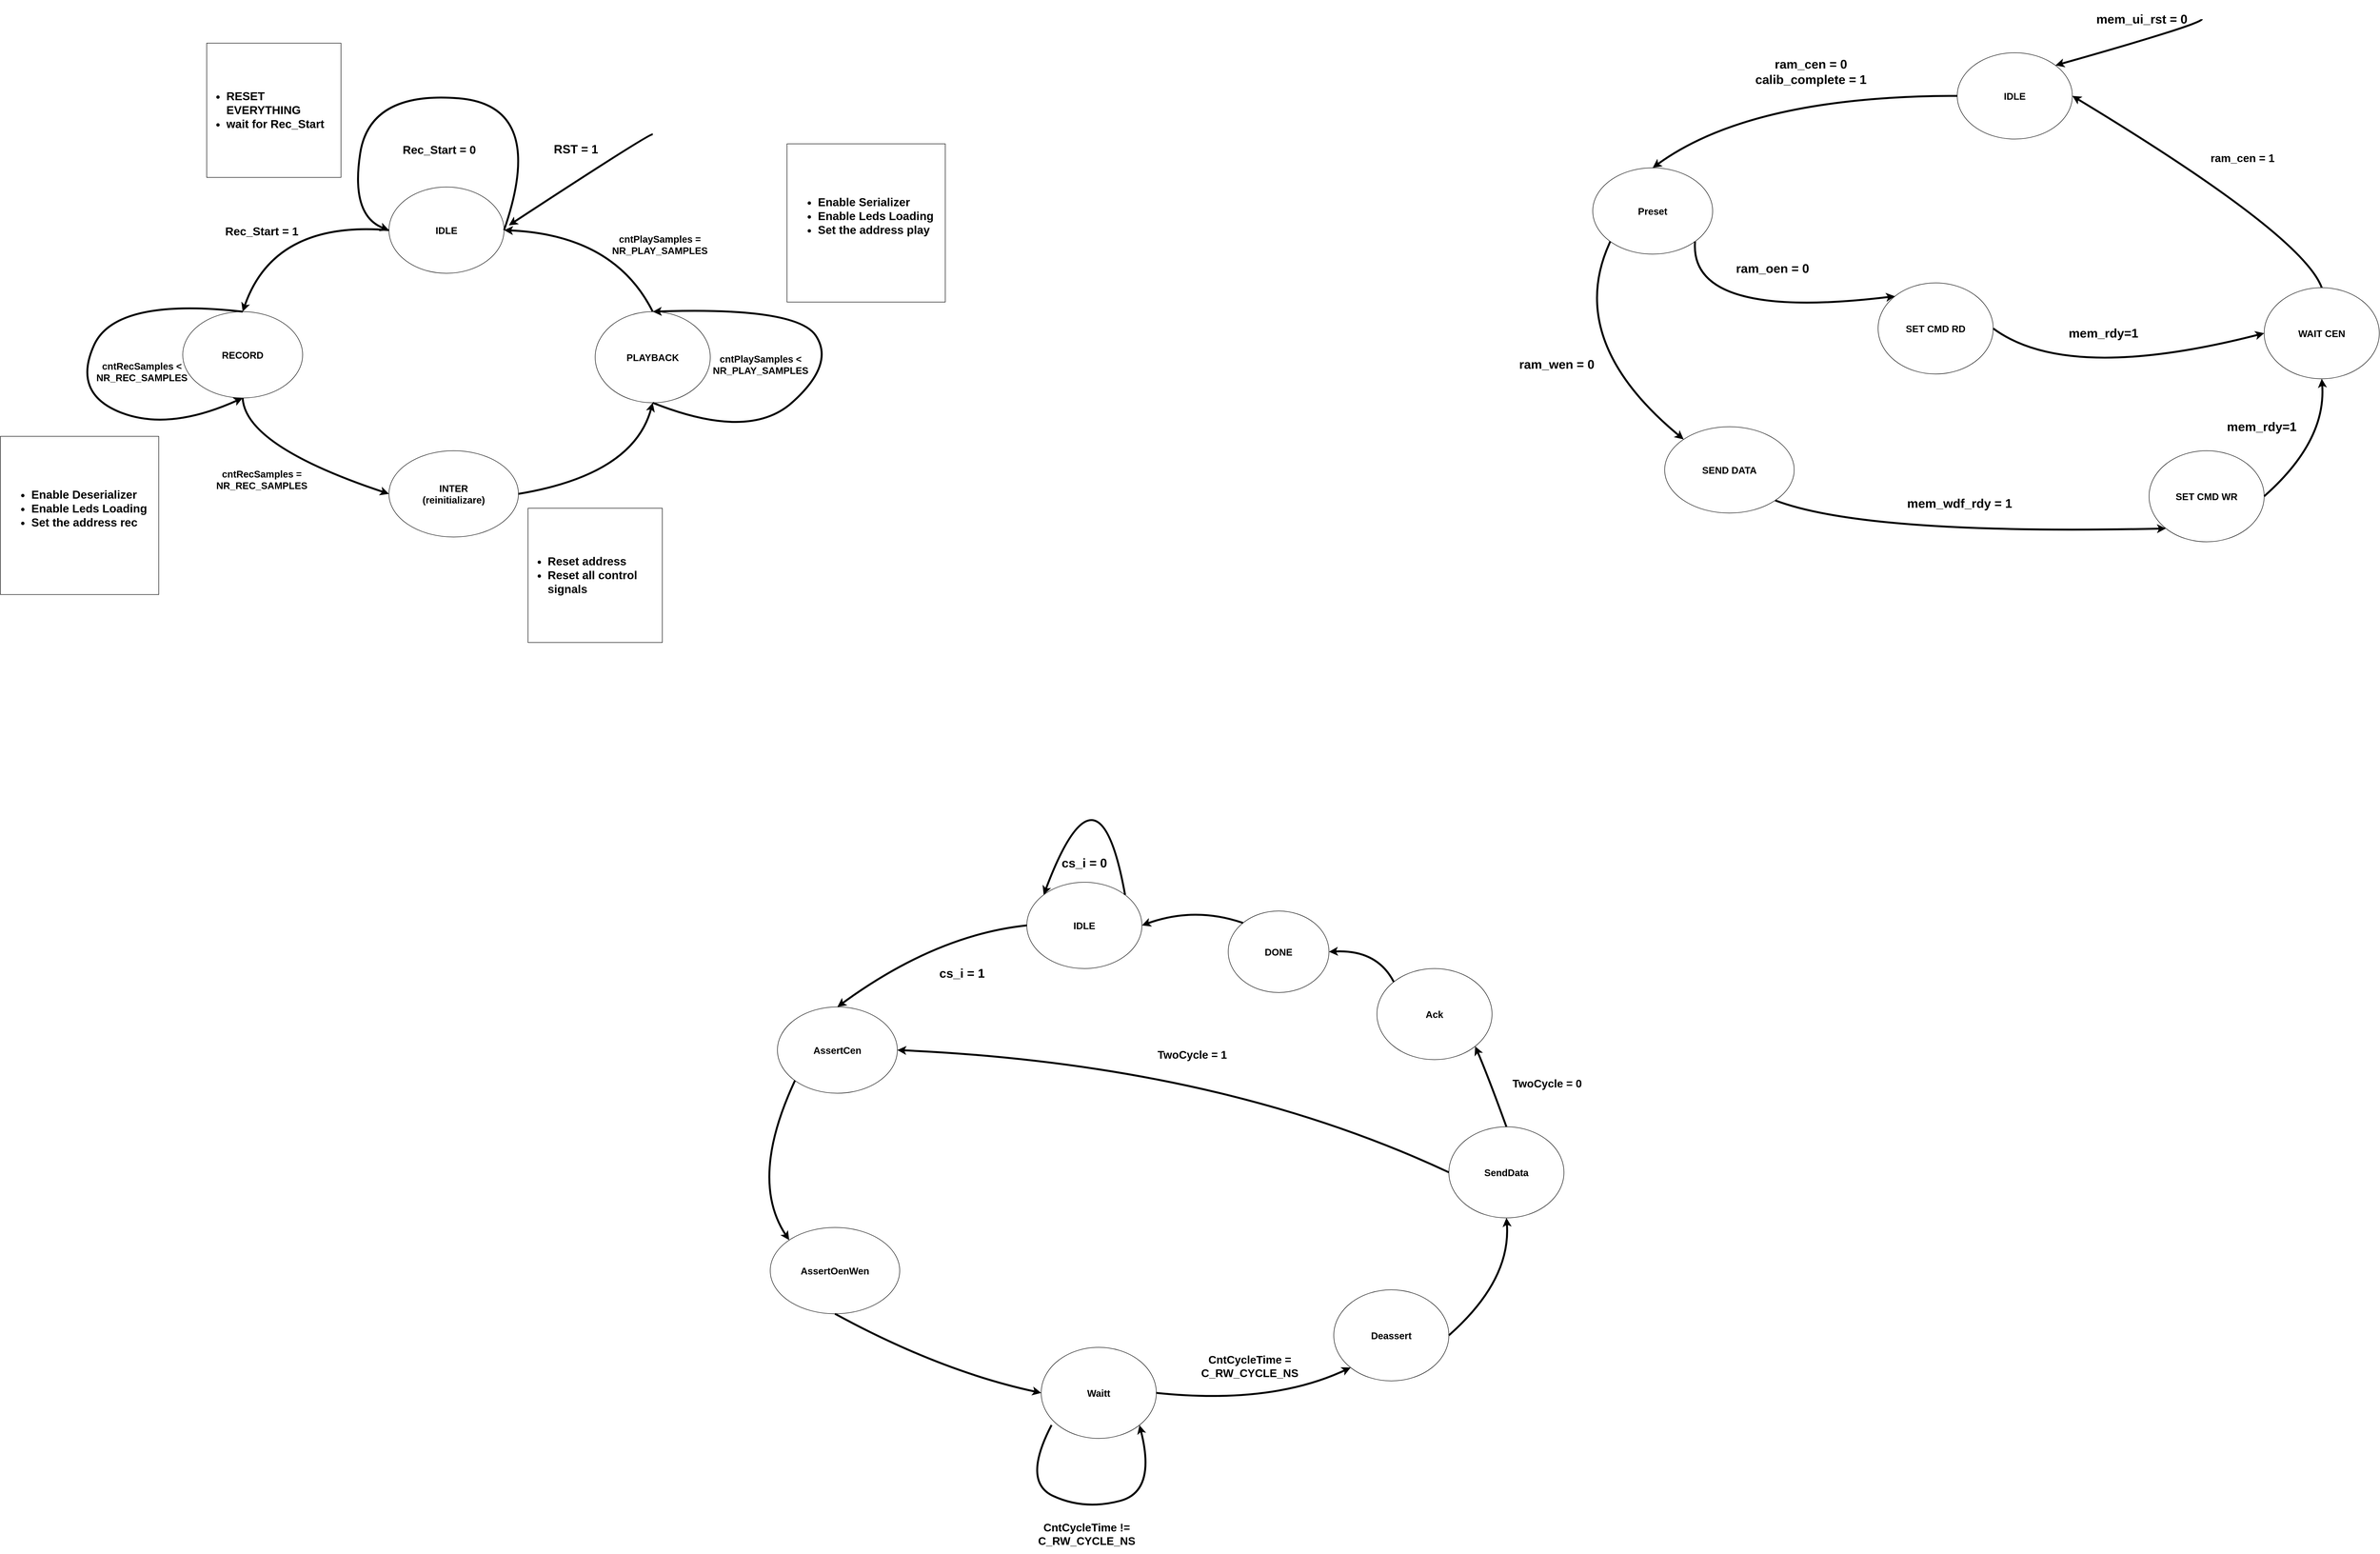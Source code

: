 <mxfile version="22.1.2" type="device">
  <diagram name="Page-1" id="QESwdmf1bgdbXTSIDAnY">
    <mxGraphModel dx="3240" dy="2573" grid="1" gridSize="10" guides="1" tooltips="1" connect="1" arrows="1" fold="1" page="1" pageScale="1" pageWidth="850" pageHeight="1100" math="0" shadow="0">
      <root>
        <mxCell id="0" />
        <mxCell id="1" parent="0" />
        <mxCell id="iuZi7yTrfUwkzmVdjOtF-5" value="&lt;font style=&quot;font-size: 20px;&quot;&gt;IDLE&lt;/font&gt;" style="ellipse;whiteSpace=wrap;html=1;fontStyle=1" parent="1" vertex="1">
          <mxGeometry x="260" y="50" width="240" height="180" as="geometry" />
        </mxCell>
        <mxCell id="iuZi7yTrfUwkzmVdjOtF-10" value="&lt;font style=&quot;font-size: 20px;&quot;&gt;RECORD&lt;/font&gt;" style="ellipse;whiteSpace=wrap;html=1;fontStyle=1" parent="1" vertex="1">
          <mxGeometry x="-170" y="310" width="250" height="180" as="geometry" />
        </mxCell>
        <mxCell id="iuZi7yTrfUwkzmVdjOtF-11" value="&lt;font style=&quot;font-size: 20px;&quot;&gt;INTER&lt;br&gt;(reinitializare)&lt;br&gt;&lt;/font&gt;" style="ellipse;whiteSpace=wrap;html=1;fontStyle=1" parent="1" vertex="1">
          <mxGeometry x="260" y="600" width="270" height="180" as="geometry" />
        </mxCell>
        <mxCell id="iuZi7yTrfUwkzmVdjOtF-12" value="&lt;font style=&quot;font-size: 20px;&quot;&gt;PLAYBACK&lt;/font&gt;" style="ellipse;whiteSpace=wrap;html=1;fontStyle=1" parent="1" vertex="1">
          <mxGeometry x="690" y="310" width="240" height="190" as="geometry" />
        </mxCell>
        <mxCell id="iuZi7yTrfUwkzmVdjOtF-13" value="" style="endArrow=classic;html=1;exitX=0;exitY=0.5;exitDx=0;exitDy=0;curved=1;strokeWidth=4;entryX=0.5;entryY=0;entryDx=0;entryDy=0;fontStyle=1" parent="1" source="iuZi7yTrfUwkzmVdjOtF-5" target="iuZi7yTrfUwkzmVdjOtF-10" edge="1">
          <mxGeometry width="50" height="50" relative="1" as="geometry">
            <mxPoint x="296.36" y="123.891" as="sourcePoint" />
            <mxPoint x="-50" y="240" as="targetPoint" />
            <Array as="points">
              <mxPoint x="20" y="120" />
            </Array>
          </mxGeometry>
        </mxCell>
        <mxCell id="iuZi7yTrfUwkzmVdjOtF-17" value="" style="endArrow=classic;html=1;exitX=0.5;exitY=1;exitDx=0;exitDy=0;entryX=0;entryY=0.5;entryDx=0;entryDy=0;curved=1;strokeWidth=4;fontStyle=1" parent="1" source="iuZi7yTrfUwkzmVdjOtF-10" target="iuZi7yTrfUwkzmVdjOtF-11" edge="1">
          <mxGeometry width="50" height="50" relative="1" as="geometry">
            <mxPoint x="352" y="454" as="sourcePoint" />
            <mxPoint x="40" y="616" as="targetPoint" />
            <Array as="points">
              <mxPoint x="-40" y="590" />
            </Array>
          </mxGeometry>
        </mxCell>
        <mxCell id="iuZi7yTrfUwkzmVdjOtF-18" value="" style="endArrow=classic;html=1;exitX=1;exitY=0.5;exitDx=0;exitDy=0;entryX=0.5;entryY=1;entryDx=0;entryDy=0;curved=1;strokeWidth=4;fontStyle=1" parent="1" source="iuZi7yTrfUwkzmVdjOtF-11" target="iuZi7yTrfUwkzmVdjOtF-12" edge="1">
          <mxGeometry width="50" height="50" relative="1" as="geometry">
            <mxPoint x="590" y="408" as="sourcePoint" />
            <mxPoint x="880" y="693" as="targetPoint" />
            <Array as="points">
              <mxPoint x="770" y="650" />
            </Array>
          </mxGeometry>
        </mxCell>
        <mxCell id="iuZi7yTrfUwkzmVdjOtF-19" value="" style="endArrow=classic;html=1;exitX=0.5;exitY=0;exitDx=0;exitDy=0;entryX=1;entryY=0.5;entryDx=0;entryDy=0;curved=1;strokeWidth=4;fontStyle=1" parent="1" source="iuZi7yTrfUwkzmVdjOtF-12" target="iuZi7yTrfUwkzmVdjOtF-5" edge="1">
          <mxGeometry width="50" height="50" relative="1" as="geometry">
            <mxPoint x="360" y="370" as="sourcePoint" />
            <mxPoint x="730" y="135" as="targetPoint" />
            <Array as="points">
              <mxPoint x="730" y="150" />
            </Array>
          </mxGeometry>
        </mxCell>
        <mxCell id="iuZi7yTrfUwkzmVdjOtF-21" value="&lt;font style=&quot;font-size: 24px;&quot;&gt;Rec_Start = 1&lt;/font&gt;" style="text;html=1;strokeColor=none;fillColor=none;align=center;verticalAlign=middle;whiteSpace=wrap;rounded=0;fontStyle=1" parent="1" vertex="1">
          <mxGeometry x="-100" y="115" width="190" height="55" as="geometry" />
        </mxCell>
        <mxCell id="iuZi7yTrfUwkzmVdjOtF-22" value="&lt;font style=&quot;font-size: 20px;&quot;&gt;cntRecSamples = NR_REC_SAMPLES&lt;/font&gt;" style="text;html=1;strokeColor=none;fillColor=none;align=center;verticalAlign=middle;whiteSpace=wrap;rounded=0;fontStyle=1" parent="1" vertex="1">
          <mxGeometry x="-120" y="620" width="230" height="80" as="geometry" />
        </mxCell>
        <mxCell id="iuZi7yTrfUwkzmVdjOtF-23" value="&lt;font style=&quot;font-size: 20px;&quot;&gt;cntPlaySamples = NR_PLAY_SAMPLES&lt;/font&gt;" style="text;html=1;strokeColor=none;fillColor=none;align=center;verticalAlign=middle;whiteSpace=wrap;rounded=0;fontStyle=1" parent="1" vertex="1">
          <mxGeometry x="710" y="130" width="230" height="80" as="geometry" />
        </mxCell>
        <mxCell id="iuZi7yTrfUwkzmVdjOtF-24" value="&lt;ul style=&quot;font-size: 24px;&quot;&gt;&lt;li style=&quot;text-align: left;&quot;&gt;&lt;font style=&quot;font-size: 24px;&quot;&gt;&lt;font style=&quot;font-size: 24px;&quot;&gt;&lt;b style=&quot;&quot;&gt;Enable Deserializer&lt;/b&gt;&lt;/font&gt;&lt;b style=&quot;background-color: initial;&quot;&gt;&amp;nbsp;&lt;/b&gt;&lt;/font&gt;&lt;/li&gt;&lt;li style=&quot;text-align: left;&quot;&gt;&lt;b&gt;Enable Leds Loading&lt;/b&gt;&lt;/li&gt;&lt;li style=&quot;text-align: left;&quot;&gt;&lt;b&gt;Set the address rec&lt;/b&gt;&lt;/li&gt;&lt;/ul&gt;&lt;font style=&quot;&quot;&gt;&lt;div style=&quot;text-align: left; font-size: 24px;&quot;&gt;&lt;b&gt;&lt;br&gt;&lt;/b&gt;&lt;/div&gt;&lt;/font&gt;" style="whiteSpace=wrap;html=1;aspect=fixed;" parent="1" vertex="1">
          <mxGeometry x="-550" y="570" width="330" height="330" as="geometry" />
        </mxCell>
        <mxCell id="iuZi7yTrfUwkzmVdjOtF-25" value="&lt;ul style=&quot;font-size: 24px;&quot;&gt;&lt;li style=&quot;text-align: left;&quot;&gt;&lt;b&gt;Reset address&lt;/b&gt;&lt;/li&gt;&lt;li style=&quot;text-align: left;&quot;&gt;&lt;b&gt;Reset all control signals&lt;/b&gt;&lt;/li&gt;&lt;/ul&gt;" style="whiteSpace=wrap;html=1;aspect=fixed;" parent="1" vertex="1">
          <mxGeometry x="550" y="720" width="280" height="280" as="geometry" />
        </mxCell>
        <mxCell id="iuZi7yTrfUwkzmVdjOtF-26" value="&lt;ul style=&quot;font-size: 24px;&quot;&gt;&lt;li style=&quot;text-align: left;&quot;&gt;&lt;font style=&quot;font-size: 24px;&quot;&gt;&lt;font style=&quot;font-size: 24px;&quot;&gt;&lt;b style=&quot;&quot;&gt;Enable Serializer&lt;/b&gt;&lt;/font&gt;&lt;b style=&quot;background-color: initial;&quot;&gt;&amp;nbsp;&lt;/b&gt;&lt;/font&gt;&lt;/li&gt;&lt;li style=&quot;text-align: left;&quot;&gt;&lt;b&gt;Enable Leds Loading&lt;/b&gt;&lt;/li&gt;&lt;li style=&quot;text-align: left;&quot;&gt;&lt;b&gt;Set the address play&lt;/b&gt;&lt;/li&gt;&lt;/ul&gt;&lt;font style=&quot;&quot;&gt;&lt;div style=&quot;text-align: left; font-size: 24px;&quot;&gt;&lt;b&gt;&lt;br&gt;&lt;/b&gt;&lt;/div&gt;&lt;/font&gt;" style="whiteSpace=wrap;html=1;aspect=fixed;" parent="1" vertex="1">
          <mxGeometry x="1090" y="-40" width="330" height="330" as="geometry" />
        </mxCell>
        <mxCell id="iuZi7yTrfUwkzmVdjOtF-27" value="" style="endArrow=classic;html=1;curved=1;strokeWidth=4;fontStyle=1" parent="1" edge="1">
          <mxGeometry width="50" height="50" relative="1" as="geometry">
            <mxPoint x="810" y="-60" as="sourcePoint" />
            <mxPoint x="510" y="130" as="targetPoint" />
            <Array as="points">
              <mxPoint x="800" y="-60" />
            </Array>
          </mxGeometry>
        </mxCell>
        <mxCell id="iuZi7yTrfUwkzmVdjOtF-28" value="&lt;font style=&quot;font-size: 25px;&quot;&gt;RST = 1&lt;/font&gt;" style="text;html=1;strokeColor=none;fillColor=none;align=center;verticalAlign=middle;whiteSpace=wrap;rounded=0;fontStyle=1" parent="1" vertex="1">
          <mxGeometry x="570" y="-62.5" width="160" height="65" as="geometry" />
        </mxCell>
        <mxCell id="iuZi7yTrfUwkzmVdjOtF-33" value="&lt;font style=&quot;font-size: 24px;&quot;&gt;Rec_Start = 0&lt;/font&gt;" style="text;html=1;strokeColor=none;fillColor=none;align=center;verticalAlign=middle;whiteSpace=wrap;rounded=0;fontStyle=1" parent="1" vertex="1">
          <mxGeometry x="280" y="-57.5" width="170" height="60" as="geometry" />
        </mxCell>
        <mxCell id="iuZi7yTrfUwkzmVdjOtF-34" value="" style="endArrow=classic;html=1;exitX=0.5;exitY=0;exitDx=0;exitDy=0;entryX=0.5;entryY=1;entryDx=0;entryDy=0;curved=1;strokeWidth=4;fontStyle=1;" parent="1" source="iuZi7yTrfUwkzmVdjOtF-10" target="iuZi7yTrfUwkzmVdjOtF-10" edge="1">
          <mxGeometry width="50" height="50" relative="1" as="geometry">
            <mxPoint x="-418" y="422" as="sourcePoint" />
            <mxPoint x="-235" y="422" as="targetPoint" />
            <Array as="points">
              <mxPoint x="-310" y="280" />
              <mxPoint x="-400" y="480" />
              <mxPoint x="-200" y="560" />
            </Array>
          </mxGeometry>
        </mxCell>
        <mxCell id="iuZi7yTrfUwkzmVdjOtF-35" value="&lt;font style=&quot;font-size: 20px;&quot;&gt;cntRecSamples &amp;lt; NR_REC_SAMPLES&lt;/font&gt;" style="text;html=1;strokeColor=none;fillColor=none;align=center;verticalAlign=middle;whiteSpace=wrap;rounded=0;fontStyle=1" parent="1" vertex="1">
          <mxGeometry x="-330" y="410" width="150" height="50" as="geometry" />
        </mxCell>
        <mxCell id="iuZi7yTrfUwkzmVdjOtF-36" value="" style="endArrow=classic;html=1;exitX=0.5;exitY=1;exitDx=0;exitDy=0;entryX=0.5;entryY=0;entryDx=0;entryDy=0;curved=1;strokeWidth=4;fontStyle=1;" parent="1" source="iuZi7yTrfUwkzmVdjOtF-12" target="iuZi7yTrfUwkzmVdjOtF-12" edge="1">
          <mxGeometry width="50" height="50" relative="1" as="geometry">
            <mxPoint x="1385" y="480" as="sourcePoint" />
            <mxPoint x="1385" y="660" as="targetPoint" />
            <Array as="points">
              <mxPoint x="1010" y="580" />
              <mxPoint x="1190" y="420" />
              <mxPoint x="1110" y="300" />
            </Array>
          </mxGeometry>
        </mxCell>
        <mxCell id="iuZi7yTrfUwkzmVdjOtF-38" value="&lt;font style=&quot;font-size: 20px;&quot;&gt;cntPlaySamples &amp;lt; NR_PLAY_SAMPLES&lt;/font&gt;" style="text;html=1;strokeColor=none;fillColor=none;align=center;verticalAlign=middle;whiteSpace=wrap;rounded=0;fontStyle=1" parent="1" vertex="1">
          <mxGeometry x="920" y="380" width="230" height="80" as="geometry" />
        </mxCell>
        <mxCell id="iuZi7yTrfUwkzmVdjOtF-39" value="" style="endArrow=classic;html=1;exitX=1;exitY=0.5;exitDx=0;exitDy=0;entryX=0;entryY=0.5;entryDx=0;entryDy=0;curved=1;strokeWidth=4;fontStyle=1;" parent="1" source="iuZi7yTrfUwkzmVdjOtF-5" target="iuZi7yTrfUwkzmVdjOtF-5" edge="1">
          <mxGeometry width="50" height="50" relative="1" as="geometry">
            <mxPoint x="355" y="-40" as="sourcePoint" />
            <mxPoint x="355" y="140" as="targetPoint" />
            <Array as="points">
              <mxPoint x="590" y="-120" />
              <mxPoint x="220" y="-150" />
              <mxPoint x="180" y="110" />
            </Array>
          </mxGeometry>
        </mxCell>
        <mxCell id="iuZi7yTrfUwkzmVdjOtF-40" value="&lt;ul style=&quot;font-size: 24px;&quot;&gt;&lt;li style=&quot;text-align: left;&quot;&gt;&lt;b&gt;RESET EVERYTHING&lt;/b&gt;&lt;/li&gt;&lt;li style=&quot;text-align: left;&quot;&gt;&lt;b&gt;wait for Rec_Start&lt;/b&gt;&lt;/li&gt;&lt;/ul&gt;" style="whiteSpace=wrap;html=1;aspect=fixed;" parent="1" vertex="1">
          <mxGeometry x="-120" y="-250" width="280" height="280" as="geometry" />
        </mxCell>
        <mxCell id="RhUAgrtXPY8pOuM0kqPS-1" value="&lt;font style=&quot;font-size: 20px;&quot;&gt;IDLE&lt;/font&gt;" style="ellipse;whiteSpace=wrap;html=1;fontStyle=1" vertex="1" parent="1">
          <mxGeometry x="3530" y="-230" width="240" height="180" as="geometry" />
        </mxCell>
        <mxCell id="RhUAgrtXPY8pOuM0kqPS-2" value="&lt;font style=&quot;font-size: 20px;&quot;&gt;Preset&lt;/font&gt;" style="ellipse;whiteSpace=wrap;html=1;fontStyle=1" vertex="1" parent="1">
          <mxGeometry x="2770" y="10" width="250" height="180" as="geometry" />
        </mxCell>
        <mxCell id="RhUAgrtXPY8pOuM0kqPS-3" value="&lt;font style=&quot;font-size: 20px;&quot;&gt;SEND DATA&lt;br&gt;&lt;/font&gt;" style="ellipse;whiteSpace=wrap;html=1;fontStyle=1" vertex="1" parent="1">
          <mxGeometry x="2920" y="550" width="270" height="180" as="geometry" />
        </mxCell>
        <mxCell id="RhUAgrtXPY8pOuM0kqPS-4" value="&lt;font style=&quot;font-size: 20px;&quot;&gt;SET CMD RD&lt;/font&gt;" style="ellipse;whiteSpace=wrap;html=1;fontStyle=1" vertex="1" parent="1">
          <mxGeometry x="3365" y="250" width="240" height="190" as="geometry" />
        </mxCell>
        <mxCell id="RhUAgrtXPY8pOuM0kqPS-5" value="" style="endArrow=classic;html=1;exitX=0;exitY=0.5;exitDx=0;exitDy=0;curved=1;strokeWidth=4;entryX=0.5;entryY=0;entryDx=0;entryDy=0;fontStyle=1" edge="1" parent="1" source="RhUAgrtXPY8pOuM0kqPS-1" target="RhUAgrtXPY8pOuM0kqPS-2">
          <mxGeometry width="50" height="50" relative="1" as="geometry">
            <mxPoint x="3476.36" y="-126.109" as="sourcePoint" />
            <mxPoint x="3130" y="-10" as="targetPoint" />
            <Array as="points">
              <mxPoint x="3100" y="-140" />
            </Array>
          </mxGeometry>
        </mxCell>
        <mxCell id="RhUAgrtXPY8pOuM0kqPS-6" value="" style="endArrow=classic;html=1;exitX=0;exitY=1;exitDx=0;exitDy=0;entryX=0;entryY=0;entryDx=0;entryDy=0;curved=1;strokeWidth=4;fontStyle=1" edge="1" parent="1" source="RhUAgrtXPY8pOuM0kqPS-2" target="RhUAgrtXPY8pOuM0kqPS-3">
          <mxGeometry width="50" height="50" relative="1" as="geometry">
            <mxPoint x="2965" y="460" as="sourcePoint" />
            <mxPoint x="3050" y="586" as="targetPoint" />
            <Array as="points">
              <mxPoint x="2710" y="370" />
            </Array>
          </mxGeometry>
        </mxCell>
        <mxCell id="RhUAgrtXPY8pOuM0kqPS-7" value="&lt;font style=&quot;font-size: 26px;&quot;&gt;ram_cen = 0&lt;br&gt;calib_complete = 1&lt;br&gt;&lt;/font&gt;" style="text;html=1;strokeColor=none;fillColor=none;align=center;verticalAlign=middle;whiteSpace=wrap;rounded=0;fontStyle=1" vertex="1" parent="1">
          <mxGeometry x="3090" y="-230" width="270" height="80" as="geometry" />
        </mxCell>
        <mxCell id="RhUAgrtXPY8pOuM0kqPS-8" value="&lt;span style=&quot;font-size: 20px;&quot;&gt;WAIT CEN&lt;/span&gt;" style="ellipse;whiteSpace=wrap;html=1;fontStyle=1" vertex="1" parent="1">
          <mxGeometry x="4170" y="260" width="240" height="190" as="geometry" />
        </mxCell>
        <mxCell id="RhUAgrtXPY8pOuM0kqPS-9" value="&lt;font style=&quot;font-size: 20px;&quot;&gt;SET CMD WR&lt;/font&gt;" style="ellipse;whiteSpace=wrap;html=1;fontStyle=1" vertex="1" parent="1">
          <mxGeometry x="3930" y="600" width="240" height="190" as="geometry" />
        </mxCell>
        <mxCell id="RhUAgrtXPY8pOuM0kqPS-10" value="" style="endArrow=classic;html=1;exitX=1;exitY=0.5;exitDx=0;exitDy=0;curved=1;strokeWidth=4;entryX=0;entryY=0.5;entryDx=0;entryDy=0;fontStyle=1" edge="1" parent="1" source="RhUAgrtXPY8pOuM0kqPS-4" target="RhUAgrtXPY8pOuM0kqPS-8">
          <mxGeometry width="50" height="50" relative="1" as="geometry">
            <mxPoint x="3985" y="550" as="sourcePoint" />
            <mxPoint x="3530" y="680" as="targetPoint" />
            <Array as="points">
              <mxPoint x="3760" y="460" />
            </Array>
          </mxGeometry>
        </mxCell>
        <mxCell id="RhUAgrtXPY8pOuM0kqPS-11" value="" style="endArrow=classic;html=1;exitX=1;exitY=0.5;exitDx=0;exitDy=0;curved=1;strokeWidth=4;entryX=0.5;entryY=1;entryDx=0;entryDy=0;fontStyle=1" edge="1" parent="1" source="RhUAgrtXPY8pOuM0kqPS-9" target="RhUAgrtXPY8pOuM0kqPS-8">
          <mxGeometry width="50" height="50" relative="1" as="geometry">
            <mxPoint x="4040" y="570" as="sourcePoint" />
            <mxPoint x="4510" y="500" as="targetPoint" />
            <Array as="points">
              <mxPoint x="4300" y="580" />
            </Array>
          </mxGeometry>
        </mxCell>
        <mxCell id="RhUAgrtXPY8pOuM0kqPS-12" value="" style="endArrow=classic;html=1;exitX=0.5;exitY=0;exitDx=0;exitDy=0;curved=1;strokeWidth=4;entryX=1;entryY=0.5;entryDx=0;entryDy=0;fontStyle=1" edge="1" parent="1" source="RhUAgrtXPY8pOuM0kqPS-8" target="RhUAgrtXPY8pOuM0kqPS-1">
          <mxGeometry width="50" height="50" relative="1" as="geometry">
            <mxPoint x="4090" y="310" as="sourcePoint" />
            <mxPoint x="4265.172" y="1.921" as="targetPoint" />
            <Array as="points">
              <mxPoint x="4250" y="150" />
            </Array>
          </mxGeometry>
        </mxCell>
        <mxCell id="RhUAgrtXPY8pOuM0kqPS-13" value="&lt;font style=&quot;font-size: 26px;&quot;&gt;mem_ui_rst = 0&lt;/font&gt;" style="text;html=1;strokeColor=none;fillColor=none;align=center;verticalAlign=middle;whiteSpace=wrap;rounded=0;fontStyle=1" vertex="1" parent="1">
          <mxGeometry x="3800" y="-340" width="230" height="80" as="geometry" />
        </mxCell>
        <mxCell id="RhUAgrtXPY8pOuM0kqPS-14" value="&lt;font style=&quot;font-size: 23px;&quot;&gt;ram_cen = 1&lt;/font&gt;" style="text;html=1;strokeColor=none;fillColor=none;align=center;verticalAlign=middle;whiteSpace=wrap;rounded=0;fontStyle=1" vertex="1" parent="1">
          <mxGeometry x="4010" y="-50" width="230" height="80" as="geometry" />
        </mxCell>
        <mxCell id="RhUAgrtXPY8pOuM0kqPS-15" value="&lt;font style=&quot;font-size: 26px;&quot;&gt;ram_wen = 0&lt;br&gt;&lt;/font&gt;" style="text;html=1;strokeColor=none;fillColor=none;align=center;verticalAlign=middle;whiteSpace=wrap;rounded=0;fontStyle=1" vertex="1" parent="1">
          <mxGeometry x="2560" y="380" width="270" height="80" as="geometry" />
        </mxCell>
        <mxCell id="RhUAgrtXPY8pOuM0kqPS-16" value="" style="endArrow=classic;html=1;exitX=1;exitY=1;exitDx=0;exitDy=0;entryX=0;entryY=0;entryDx=0;entryDy=0;curved=1;strokeWidth=4;fontStyle=1" edge="1" parent="1" source="RhUAgrtXPY8pOuM0kqPS-2" target="RhUAgrtXPY8pOuM0kqPS-4">
          <mxGeometry width="50" height="50" relative="1" as="geometry">
            <mxPoint x="3061" y="230" as="sourcePoint" />
            <mxPoint x="2744" y="572" as="targetPoint" />
            <Array as="points">
              <mxPoint x="2970" y="330" />
            </Array>
          </mxGeometry>
        </mxCell>
        <mxCell id="RhUAgrtXPY8pOuM0kqPS-17" value="&lt;font style=&quot;font-size: 26px;&quot;&gt;ram_oen = 0&lt;br&gt;&lt;/font&gt;" style="text;html=1;strokeColor=none;fillColor=none;align=center;verticalAlign=middle;whiteSpace=wrap;rounded=0;fontStyle=1" vertex="1" parent="1">
          <mxGeometry x="3010" y="180" width="270" height="80" as="geometry" />
        </mxCell>
        <mxCell id="RhUAgrtXPY8pOuM0kqPS-18" value="" style="endArrow=classic;html=1;exitX=1;exitY=1;exitDx=0;exitDy=0;entryX=0;entryY=1;entryDx=0;entryDy=0;curved=1;strokeWidth=4;fontStyle=1" edge="1" parent="1" source="RhUAgrtXPY8pOuM0kqPS-3" target="RhUAgrtXPY8pOuM0kqPS-9">
          <mxGeometry width="50" height="50" relative="1" as="geometry">
            <mxPoint x="3437" y="570" as="sourcePoint" />
            <mxPoint x="3590" y="982" as="targetPoint" />
            <Array as="points">
              <mxPoint x="3340" y="776" />
            </Array>
          </mxGeometry>
        </mxCell>
        <mxCell id="RhUAgrtXPY8pOuM0kqPS-19" value="&lt;font style=&quot;font-size: 26px;&quot;&gt;mem_wdf_rdy = 1&lt;br&gt;&lt;/font&gt;" style="text;html=1;strokeColor=none;fillColor=none;align=center;verticalAlign=middle;whiteSpace=wrap;rounded=0;fontStyle=1" vertex="1" parent="1">
          <mxGeometry x="3400" y="670" width="270" height="80" as="geometry" />
        </mxCell>
        <mxCell id="RhUAgrtXPY8pOuM0kqPS-20" value="&lt;font style=&quot;font-size: 26px;&quot;&gt;mem_rdy=1&lt;br&gt;&lt;/font&gt;" style="text;html=1;strokeColor=none;fillColor=none;align=center;verticalAlign=middle;whiteSpace=wrap;rounded=0;fontStyle=1" vertex="1" parent="1">
          <mxGeometry x="3700" y="315" width="270" height="80" as="geometry" />
        </mxCell>
        <mxCell id="RhUAgrtXPY8pOuM0kqPS-21" value="&lt;font style=&quot;font-size: 26px;&quot;&gt;mem_rdy=1&lt;br&gt;&lt;/font&gt;" style="text;html=1;strokeColor=none;fillColor=none;align=center;verticalAlign=middle;whiteSpace=wrap;rounded=0;fontStyle=1" vertex="1" parent="1">
          <mxGeometry x="4030" y="510" width="270" height="80" as="geometry" />
        </mxCell>
        <mxCell id="RhUAgrtXPY8pOuM0kqPS-22" value="" style="endArrow=classic;html=1;curved=1;strokeWidth=4;entryX=1;entryY=0;entryDx=0;entryDy=0;fontStyle=1" edge="1" parent="1" target="RhUAgrtXPY8pOuM0kqPS-1">
          <mxGeometry width="50" height="50" relative="1" as="geometry">
            <mxPoint x="4040" y="-300" as="sourcePoint" />
            <mxPoint x="3800" y="-240" as="targetPoint" />
            <Array as="points">
              <mxPoint x="4040" y="-290" />
            </Array>
          </mxGeometry>
        </mxCell>
        <mxCell id="RhUAgrtXPY8pOuM0kqPS-23" value="&lt;font style=&quot;font-size: 20px;&quot;&gt;IDLE&lt;/font&gt;" style="ellipse;whiteSpace=wrap;html=1;fontStyle=1" vertex="1" parent="1">
          <mxGeometry x="1590" y="1500" width="240" height="180" as="geometry" />
        </mxCell>
        <mxCell id="RhUAgrtXPY8pOuM0kqPS-24" value="&lt;font style=&quot;font-size: 20px;&quot;&gt;AssertCen&lt;/font&gt;" style="ellipse;whiteSpace=wrap;html=1;fontStyle=1" vertex="1" parent="1">
          <mxGeometry x="1070" y="1760" width="250" height="180" as="geometry" />
        </mxCell>
        <mxCell id="RhUAgrtXPY8pOuM0kqPS-25" value="&lt;font style=&quot;font-size: 20px;&quot;&gt;AssertOenWen&lt;br&gt;&lt;/font&gt;" style="ellipse;whiteSpace=wrap;html=1;fontStyle=1" vertex="1" parent="1">
          <mxGeometry x="1055" y="2220" width="270" height="180" as="geometry" />
        </mxCell>
        <mxCell id="RhUAgrtXPY8pOuM0kqPS-26" value="&lt;font style=&quot;font-size: 20px;&quot;&gt;Waitt&lt;/font&gt;" style="ellipse;whiteSpace=wrap;html=1;fontStyle=1" vertex="1" parent="1">
          <mxGeometry x="1620" y="2470" width="240" height="190" as="geometry" />
        </mxCell>
        <mxCell id="RhUAgrtXPY8pOuM0kqPS-27" value="" style="endArrow=classic;html=1;exitX=0;exitY=0.5;exitDx=0;exitDy=0;curved=1;strokeWidth=4;entryX=0.5;entryY=0;entryDx=0;entryDy=0;fontStyle=1" edge="1" parent="1" source="RhUAgrtXPY8pOuM0kqPS-23" target="RhUAgrtXPY8pOuM0kqPS-24">
          <mxGeometry width="50" height="50" relative="1" as="geometry">
            <mxPoint x="1776.36" y="1623.891" as="sourcePoint" />
            <mxPoint x="1430" y="1740" as="targetPoint" />
            <Array as="points">
              <mxPoint x="1400" y="1610" />
            </Array>
          </mxGeometry>
        </mxCell>
        <mxCell id="RhUAgrtXPY8pOuM0kqPS-28" value="" style="endArrow=classic;html=1;exitX=0;exitY=1;exitDx=0;exitDy=0;entryX=0;entryY=0;entryDx=0;entryDy=0;curved=1;strokeWidth=4;fontStyle=1" edge="1" parent="1" source="RhUAgrtXPY8pOuM0kqPS-24" target="RhUAgrtXPY8pOuM0kqPS-25">
          <mxGeometry width="50" height="50" relative="1" as="geometry">
            <mxPoint x="1265" y="2210" as="sourcePoint" />
            <mxPoint x="1350" y="2336" as="targetPoint" />
            <Array as="points">
              <mxPoint x="1010" y="2120" />
            </Array>
          </mxGeometry>
        </mxCell>
        <mxCell id="RhUAgrtXPY8pOuM0kqPS-29" value="" style="endArrow=classic;html=1;exitX=0.5;exitY=1;exitDx=0;exitDy=0;entryX=0;entryY=0.5;entryDx=0;entryDy=0;curved=1;strokeWidth=4;fontStyle=1" edge="1" parent="1" source="RhUAgrtXPY8pOuM0kqPS-25" target="RhUAgrtXPY8pOuM0kqPS-26">
          <mxGeometry width="50" height="50" relative="1" as="geometry">
            <mxPoint x="1900" y="2128" as="sourcePoint" />
            <mxPoint x="2190" y="2413" as="targetPoint" />
            <Array as="points">
              <mxPoint x="1410" y="2520" />
            </Array>
          </mxGeometry>
        </mxCell>
        <mxCell id="RhUAgrtXPY8pOuM0kqPS-30" value="&lt;font style=&quot;font-size: 26px;&quot;&gt;cs_i = 1&lt;/font&gt;" style="text;html=1;strokeColor=none;fillColor=none;align=center;verticalAlign=middle;whiteSpace=wrap;rounded=0;fontStyle=1" vertex="1" parent="1">
          <mxGeometry x="1340" y="1650" width="230" height="80" as="geometry" />
        </mxCell>
        <mxCell id="RhUAgrtXPY8pOuM0kqPS-31" value="&lt;span style=&quot;font-size: 20px;&quot;&gt;SendData&lt;/span&gt;" style="ellipse;whiteSpace=wrap;html=1;fontStyle=1" vertex="1" parent="1">
          <mxGeometry x="2470" y="2010" width="240" height="190" as="geometry" />
        </mxCell>
        <mxCell id="RhUAgrtXPY8pOuM0kqPS-32" value="&lt;font style=&quot;font-size: 20px;&quot;&gt;Deassert&lt;/font&gt;" style="ellipse;whiteSpace=wrap;html=1;fontStyle=1" vertex="1" parent="1">
          <mxGeometry x="2230" y="2350" width="240" height="190" as="geometry" />
        </mxCell>
        <mxCell id="RhUAgrtXPY8pOuM0kqPS-33" value="&lt;font style=&quot;font-size: 20px;&quot;&gt;Ack&lt;/font&gt;" style="ellipse;whiteSpace=wrap;html=1;fontStyle=1" vertex="1" parent="1">
          <mxGeometry x="2320" y="1680" width="240" height="190" as="geometry" />
        </mxCell>
        <mxCell id="RhUAgrtXPY8pOuM0kqPS-34" value="" style="endArrow=classic;html=1;exitX=1;exitY=0.5;exitDx=0;exitDy=0;curved=1;strokeWidth=4;entryX=0;entryY=1;entryDx=0;entryDy=0;fontStyle=1" edge="1" parent="1" source="RhUAgrtXPY8pOuM0kqPS-26" target="RhUAgrtXPY8pOuM0kqPS-32">
          <mxGeometry width="50" height="50" relative="1" as="geometry">
            <mxPoint x="2285" y="2300" as="sourcePoint" />
            <mxPoint x="1830" y="2430" as="targetPoint" />
            <Array as="points">
              <mxPoint x="2100" y="2590" />
            </Array>
          </mxGeometry>
        </mxCell>
        <mxCell id="RhUAgrtXPY8pOuM0kqPS-35" value="" style="endArrow=classic;html=1;exitX=1;exitY=0.5;exitDx=0;exitDy=0;curved=1;strokeWidth=4;entryX=0.5;entryY=1;entryDx=0;entryDy=0;fontStyle=1" edge="1" parent="1" source="RhUAgrtXPY8pOuM0kqPS-32" target="RhUAgrtXPY8pOuM0kqPS-31">
          <mxGeometry width="50" height="50" relative="1" as="geometry">
            <mxPoint x="2340" y="2320" as="sourcePoint" />
            <mxPoint x="2810" y="2250" as="targetPoint" />
            <Array as="points">
              <mxPoint x="2600" y="2330" />
            </Array>
          </mxGeometry>
        </mxCell>
        <mxCell id="RhUAgrtXPY8pOuM0kqPS-36" value="" style="endArrow=classic;html=1;exitX=0.5;exitY=0;exitDx=0;exitDy=0;curved=1;strokeWidth=4;entryX=1;entryY=1;entryDx=0;entryDy=0;fontStyle=1" edge="1" parent="1" source="RhUAgrtXPY8pOuM0kqPS-31" target="RhUAgrtXPY8pOuM0kqPS-33">
          <mxGeometry width="50" height="50" relative="1" as="geometry">
            <mxPoint x="2390" y="2060" as="sourcePoint" />
            <mxPoint x="2410" y="1830" as="targetPoint" />
            <Array as="points">
              <mxPoint x="2550" y="1900" />
            </Array>
          </mxGeometry>
        </mxCell>
        <mxCell id="RhUAgrtXPY8pOuM0kqPS-37" value="&lt;font style=&quot;font-size: 23px;&quot;&gt;CntCycleTime = C_RW_CYCLE_NS&lt;/font&gt;" style="text;html=1;strokeColor=none;fillColor=none;align=center;verticalAlign=middle;whiteSpace=wrap;rounded=0;fontStyle=1" vertex="1" parent="1">
          <mxGeometry x="1940" y="2470" width="230" height="80" as="geometry" />
        </mxCell>
        <mxCell id="RhUAgrtXPY8pOuM0kqPS-38" value="" style="endArrow=classic;html=1;exitX=0.09;exitY=0.853;exitDx=0;exitDy=0;entryX=1;entryY=1;entryDx=0;entryDy=0;curved=1;strokeWidth=4;fontStyle=1;exitPerimeter=0;" edge="1" parent="1" source="RhUAgrtXPY8pOuM0kqPS-26" target="RhUAgrtXPY8pOuM0kqPS-26">
          <mxGeometry width="50" height="50" relative="1" as="geometry">
            <mxPoint x="1260" y="2730" as="sourcePoint" />
            <mxPoint x="1690" y="2895" as="targetPoint" />
            <Array as="points">
              <mxPoint x="1580" y="2750" />
              <mxPoint x="1710" y="2810" />
              <mxPoint x="1860" y="2770" />
            </Array>
          </mxGeometry>
        </mxCell>
        <mxCell id="RhUAgrtXPY8pOuM0kqPS-39" value="&lt;font style=&quot;font-size: 23px;&quot;&gt;CntCycleTime != C_RW_CYCLE_NS&lt;/font&gt;" style="text;html=1;strokeColor=none;fillColor=none;align=center;verticalAlign=middle;whiteSpace=wrap;rounded=0;fontStyle=1" vertex="1" parent="1">
          <mxGeometry x="1600" y="2820" width="230" height="80" as="geometry" />
        </mxCell>
        <mxCell id="RhUAgrtXPY8pOuM0kqPS-40" value="" style="endArrow=classic;html=1;exitX=1;exitY=0;exitDx=0;exitDy=0;curved=1;strokeWidth=4;entryX=0;entryY=0;entryDx=0;entryDy=0;fontStyle=1" edge="1" parent="1" source="RhUAgrtXPY8pOuM0kqPS-23" target="RhUAgrtXPY8pOuM0kqPS-23">
          <mxGeometry width="50" height="50" relative="1" as="geometry">
            <mxPoint x="2085" y="1510" as="sourcePoint" />
            <mxPoint x="1770" y="1462" as="targetPoint" />
            <Array as="points">
              <mxPoint x="1740" y="1220" />
            </Array>
          </mxGeometry>
        </mxCell>
        <mxCell id="RhUAgrtXPY8pOuM0kqPS-41" value="&lt;font style=&quot;font-size: 26px;&quot;&gt;cs_i = 0&lt;/font&gt;" style="text;html=1;strokeColor=none;fillColor=none;align=center;verticalAlign=middle;whiteSpace=wrap;rounded=0;fontStyle=1" vertex="1" parent="1">
          <mxGeometry x="1595" y="1420" width="230" height="80" as="geometry" />
        </mxCell>
        <mxCell id="RhUAgrtXPY8pOuM0kqPS-42" value="" style="endArrow=classic;html=1;exitX=0;exitY=0.5;exitDx=0;exitDy=0;curved=1;strokeWidth=4;entryX=1;entryY=0.5;entryDx=0;entryDy=0;fontStyle=1" edge="1" parent="1" source="RhUAgrtXPY8pOuM0kqPS-31" target="RhUAgrtXPY8pOuM0kqPS-24">
          <mxGeometry width="50" height="50" relative="1" as="geometry">
            <mxPoint x="2385" y="2118" as="sourcePoint" />
            <mxPoint x="2200" y="1890" as="targetPoint" />
            <Array as="points">
              <mxPoint x="1990" y="1880" />
            </Array>
          </mxGeometry>
        </mxCell>
        <mxCell id="RhUAgrtXPY8pOuM0kqPS-43" value="&lt;font style=&quot;font-size: 23px;&quot;&gt;TwoCycle = 1&lt;/font&gt;" style="text;html=1;strokeColor=none;fillColor=none;align=center;verticalAlign=middle;whiteSpace=wrap;rounded=0;fontStyle=1" vertex="1" parent="1">
          <mxGeometry x="1820" y="1820" width="230" height="80" as="geometry" />
        </mxCell>
        <mxCell id="RhUAgrtXPY8pOuM0kqPS-44" value="&lt;font style=&quot;font-size: 23px;&quot;&gt;TwoCycle = 0&lt;/font&gt;" style="text;html=1;strokeColor=none;fillColor=none;align=center;verticalAlign=middle;whiteSpace=wrap;rounded=0;fontStyle=1" vertex="1" parent="1">
          <mxGeometry x="2560" y="1880" width="230" height="80" as="geometry" />
        </mxCell>
        <mxCell id="RhUAgrtXPY8pOuM0kqPS-45" value="&lt;font style=&quot;font-size: 20px;&quot;&gt;DONE&lt;/font&gt;" style="ellipse;whiteSpace=wrap;html=1;fontStyle=1" vertex="1" parent="1">
          <mxGeometry x="2010" y="1560" width="210" height="170" as="geometry" />
        </mxCell>
        <mxCell id="RhUAgrtXPY8pOuM0kqPS-46" value="" style="endArrow=classic;html=1;exitX=0;exitY=0;exitDx=0;exitDy=0;curved=1;strokeWidth=4;entryX=1;entryY=0.5;entryDx=0;entryDy=0;fontStyle=1" edge="1" parent="1" source="RhUAgrtXPY8pOuM0kqPS-33" target="RhUAgrtXPY8pOuM0kqPS-45">
          <mxGeometry width="50" height="50" relative="1" as="geometry">
            <mxPoint x="2295" y="1818" as="sourcePoint" />
            <mxPoint x="2230" y="1650" as="targetPoint" />
            <Array as="points">
              <mxPoint x="2320" y="1640" />
            </Array>
          </mxGeometry>
        </mxCell>
        <mxCell id="RhUAgrtXPY8pOuM0kqPS-47" value="" style="endArrow=classic;html=1;exitX=0;exitY=0;exitDx=0;exitDy=0;curved=1;strokeWidth=4;entryX=1;entryY=0.5;entryDx=0;entryDy=0;fontStyle=1" edge="1" parent="1" source="RhUAgrtXPY8pOuM0kqPS-45" target="RhUAgrtXPY8pOuM0kqPS-23">
          <mxGeometry width="50" height="50" relative="1" as="geometry">
            <mxPoint x="1975" y="1661.5" as="sourcePoint" />
            <mxPoint x="1850" y="1568.5" as="targetPoint" />
            <Array as="points">
              <mxPoint x="1940" y="1550" />
            </Array>
          </mxGeometry>
        </mxCell>
      </root>
    </mxGraphModel>
  </diagram>
</mxfile>
